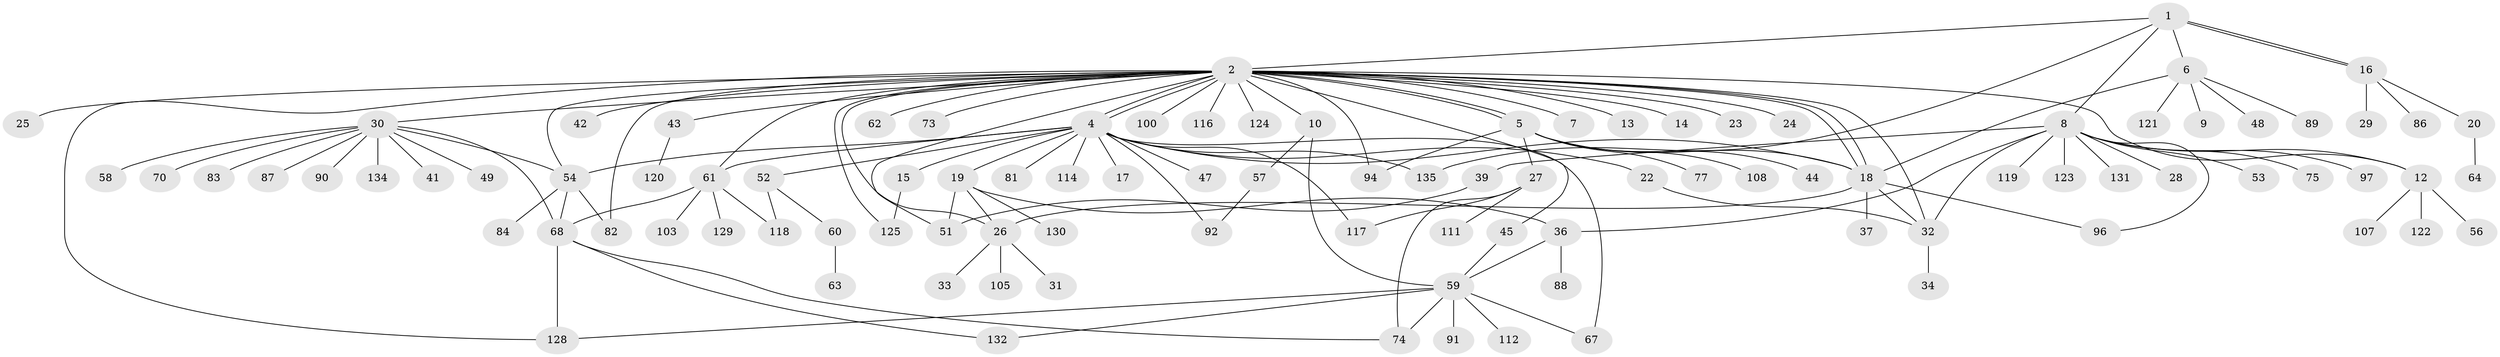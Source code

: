 // original degree distribution, {7: 0.022222222222222223, 34: 0.007407407407407408, 2: 0.18518518518518517, 16: 0.007407407407407408, 10: 0.007407407407407408, 6: 0.044444444444444446, 1: 0.5407407407407407, 12: 0.014814814814814815, 4: 0.037037037037037035, 5: 0.022222222222222223, 3: 0.0962962962962963, 8: 0.014814814814814815}
// Generated by graph-tools (version 1.1) at 2025/41/03/06/25 10:41:46]
// undirected, 101 vertices, 137 edges
graph export_dot {
graph [start="1"]
  node [color=gray90,style=filled];
  1 [super="+11"];
  2 [super="+3"];
  4 [super="+78"];
  5 [super="+109"];
  6 [super="+80"];
  7;
  8 [super="+21"];
  9 [super="+50"];
  10 [super="+101"];
  12 [super="+55"];
  13;
  14;
  15;
  16 [super="+98"];
  17;
  18 [super="+35"];
  19 [super="+76"];
  20;
  22 [super="+40"];
  23;
  24;
  25;
  26 [super="+38"];
  27 [super="+102"];
  28;
  29;
  30 [super="+66"];
  31;
  32 [super="+93"];
  33;
  34 [super="+71"];
  36 [super="+46"];
  37 [super="+69"];
  39 [super="+85"];
  41 [super="+99"];
  42 [super="+72"];
  43;
  44;
  45;
  47;
  48;
  49;
  51;
  52;
  53;
  54 [super="+113"];
  56;
  57 [super="+95"];
  58;
  59 [super="+79"];
  60 [super="+115"];
  61 [super="+65"];
  62;
  63;
  64;
  67 [super="+133"];
  68 [super="+127"];
  70;
  73 [super="+104"];
  74;
  75;
  77;
  81;
  82;
  83;
  84;
  86;
  87;
  88;
  89;
  90;
  91;
  92;
  94 [super="+110"];
  96 [super="+106"];
  97;
  100;
  103;
  105;
  107;
  108;
  111;
  112;
  114;
  116;
  117;
  118;
  119;
  120;
  121;
  122;
  123;
  124;
  125 [super="+126"];
  128;
  129;
  130;
  131;
  132;
  134;
  135;
  1 -- 2;
  1 -- 6;
  1 -- 8;
  1 -- 16;
  1 -- 16;
  1 -- 135;
  2 -- 4;
  2 -- 4;
  2 -- 5 [weight=2];
  2 -- 5;
  2 -- 7;
  2 -- 10;
  2 -- 12;
  2 -- 13;
  2 -- 14;
  2 -- 18;
  2 -- 18;
  2 -- 23;
  2 -- 24;
  2 -- 25;
  2 -- 26;
  2 -- 30;
  2 -- 32;
  2 -- 42;
  2 -- 43;
  2 -- 45;
  2 -- 51;
  2 -- 54;
  2 -- 61;
  2 -- 62;
  2 -- 73;
  2 -- 82;
  2 -- 94;
  2 -- 100;
  2 -- 116;
  2 -- 124;
  2 -- 128;
  2 -- 125;
  4 -- 15;
  4 -- 17;
  4 -- 19;
  4 -- 22;
  4 -- 47;
  4 -- 52;
  4 -- 54 [weight=2];
  4 -- 67;
  4 -- 81;
  4 -- 92;
  4 -- 114;
  4 -- 135;
  4 -- 18;
  4 -- 117;
  4 -- 61;
  5 -- 18 [weight=3];
  5 -- 27;
  5 -- 44;
  5 -- 77;
  5 -- 94;
  5 -- 108;
  6 -- 9;
  6 -- 18;
  6 -- 48;
  6 -- 121;
  6 -- 89;
  8 -- 12;
  8 -- 28;
  8 -- 32;
  8 -- 36;
  8 -- 39 [weight=2];
  8 -- 53;
  8 -- 75;
  8 -- 96;
  8 -- 123;
  8 -- 131;
  8 -- 97;
  8 -- 119;
  10 -- 57;
  10 -- 59;
  12 -- 56;
  12 -- 107;
  12 -- 122;
  15 -- 125;
  16 -- 20;
  16 -- 29;
  16 -- 86;
  18 -- 32;
  18 -- 96;
  18 -- 37;
  18 -- 26;
  19 -- 26;
  19 -- 36;
  19 -- 51;
  19 -- 130;
  20 -- 64;
  22 -- 32;
  26 -- 31;
  26 -- 33;
  26 -- 105;
  27 -- 74;
  27 -- 117;
  27 -- 111;
  30 -- 41;
  30 -- 49;
  30 -- 54;
  30 -- 58;
  30 -- 68;
  30 -- 70;
  30 -- 83;
  30 -- 87;
  30 -- 90;
  30 -- 134;
  32 -- 34;
  36 -- 59;
  36 -- 88;
  39 -- 51;
  43 -- 120;
  45 -- 59;
  52 -- 60;
  52 -- 118;
  54 -- 68;
  54 -- 82;
  54 -- 84;
  57 -- 92;
  59 -- 74;
  59 -- 91;
  59 -- 132;
  59 -- 112;
  59 -- 128;
  59 -- 67;
  60 -- 63;
  61 -- 103;
  61 -- 129;
  61 -- 68 [weight=2];
  61 -- 118;
  68 -- 128;
  68 -- 132;
  68 -- 74;
}
